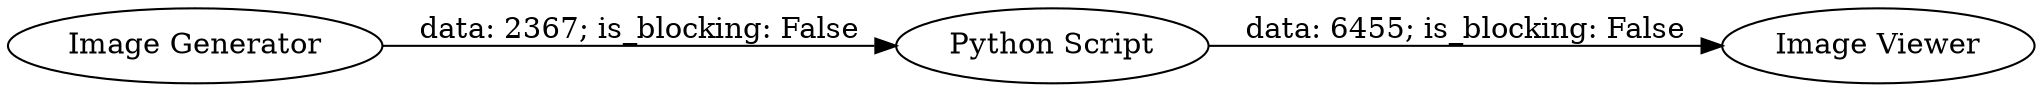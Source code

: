digraph {
	"-6531741149935412404_4" [label="Image Viewer"]
	"-6531741149935412404_2" [label="Image Generator"]
	"-6531741149935412404_3" [label="Python Script"]
	"-6531741149935412404_2" -> "-6531741149935412404_3" [label="data: 2367; is_blocking: False"]
	"-6531741149935412404_3" -> "-6531741149935412404_4" [label="data: 6455; is_blocking: False"]
	rankdir=LR
}
